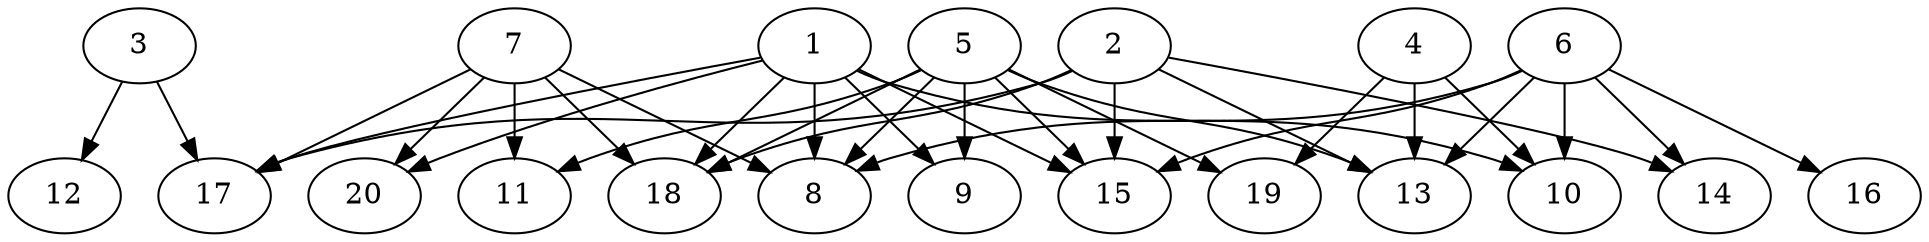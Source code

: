 // DAG automatically generated by daggen at Wed Jul 24 21:21:54 2019
// ./daggen --dot -n 20 --ccr 0.4 --fat 0.8 --regular 0.5 --density 0.6 --mindata 5242880 --maxdata 52428800 
digraph G {
  1 [size="57881600", alpha="0.07", expect_size="23152640"] 
  1 -> 8 [size ="23152640"]
  1 -> 9 [size ="23152640"]
  1 -> 10 [size ="23152640"]
  1 -> 15 [size ="23152640"]
  1 -> 17 [size ="23152640"]
  1 -> 18 [size ="23152640"]
  1 -> 20 [size ="23152640"]
  2 [size="28600320", alpha="0.03", expect_size="11440128"] 
  2 -> 13 [size ="11440128"]
  2 -> 14 [size ="11440128"]
  2 -> 15 [size ="11440128"]
  2 -> 17 [size ="11440128"]
  2 -> 18 [size ="11440128"]
  3 [size="125184000", alpha="0.19", expect_size="50073600"] 
  3 -> 12 [size ="50073600"]
  3 -> 17 [size ="50073600"]
  4 [size="78131200", alpha="0.08", expect_size="31252480"] 
  4 -> 10 [size ="31252480"]
  4 -> 13 [size ="31252480"]
  4 -> 19 [size ="31252480"]
  5 [size="38443520", alpha="0.05", expect_size="15377408"] 
  5 -> 8 [size ="15377408"]
  5 -> 9 [size ="15377408"]
  5 -> 11 [size ="15377408"]
  5 -> 13 [size ="15377408"]
  5 -> 15 [size ="15377408"]
  5 -> 18 [size ="15377408"]
  5 -> 19 [size ="15377408"]
  6 [size="52748800", alpha="0.09", expect_size="21099520"] 
  6 -> 8 [size ="21099520"]
  6 -> 10 [size ="21099520"]
  6 -> 13 [size ="21099520"]
  6 -> 14 [size ="21099520"]
  6 -> 15 [size ="21099520"]
  6 -> 16 [size ="21099520"]
  7 [size="80714240", alpha="0.14", expect_size="32285696"] 
  7 -> 8 [size ="32285696"]
  7 -> 11 [size ="32285696"]
  7 -> 17 [size ="32285696"]
  7 -> 18 [size ="32285696"]
  7 -> 20 [size ="32285696"]
  8 [size="13524480", alpha="0.02", expect_size="5409792"] 
  9 [size="62822400", alpha="0.18", expect_size="25128960"] 
  10 [size="25574400", alpha="0.03", expect_size="10229760"] 
  11 [size="16304640", alpha="0.07", expect_size="6521856"] 
  12 [size="59458560", alpha="0.01", expect_size="23783424"] 
  13 [size="77168640", alpha="0.07", expect_size="30867456"] 
  14 [size="69248000", alpha="0.02", expect_size="27699200"] 
  15 [size="117224960", alpha="0.09", expect_size="46889984"] 
  16 [size="28556800", alpha="0.16", expect_size="11422720"] 
  17 [size="80998400", alpha="0.02", expect_size="32399360"] 
  18 [size="43325440", alpha="0.01", expect_size="17330176"] 
  19 [size="52992000", alpha="0.06", expect_size="21196800"] 
  20 [size="38259200", alpha="0.09", expect_size="15303680"] 
}
